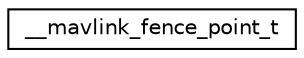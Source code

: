 digraph "Graphical Class Hierarchy"
{
 // INTERACTIVE_SVG=YES
  edge [fontname="Helvetica",fontsize="10",labelfontname="Helvetica",labelfontsize="10"];
  node [fontname="Helvetica",fontsize="10",shape=record];
  rankdir="LR";
  Node1 [label="__mavlink_fence_point_t",height=0.2,width=0.4,color="black", fillcolor="white", style="filled",URL="$struct____mavlink__fence__point__t.html"];
}
